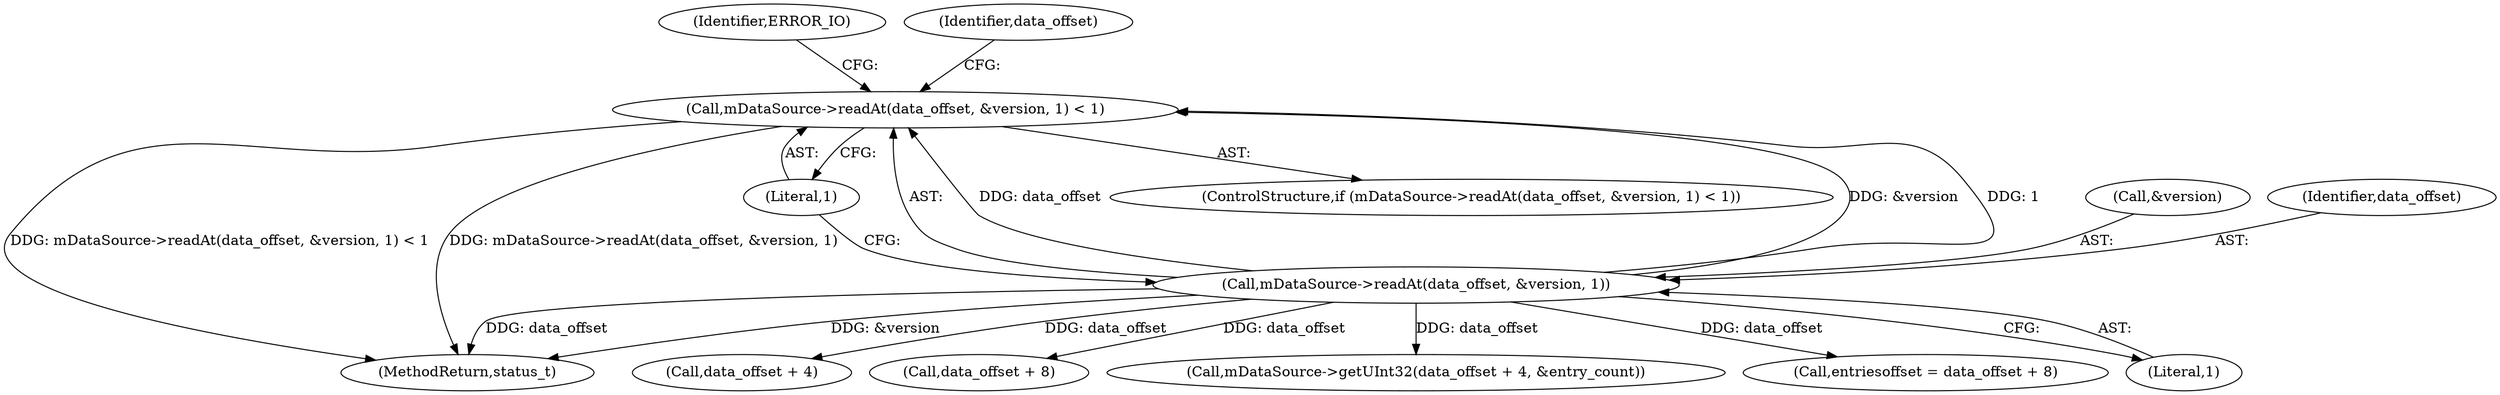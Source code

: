 digraph "0_Android_6fe85f7e15203e48df2cc3e8e1c4bc6ad49dc968@API" {
"1000602" [label="(Call,mDataSource->readAt(data_offset, &version, 1) < 1)"];
"1000603" [label="(Call,mDataSource->readAt(data_offset, &version, 1))"];
"1000605" [label="(Call,&version)"];
"1000607" [label="(Literal,1)"];
"1002927" [label="(MethodReturn,status_t)"];
"1000602" [label="(Call,mDataSource->readAt(data_offset, &version, 1) < 1)"];
"1000604" [label="(Identifier,data_offset)"];
"1000616" [label="(Call,data_offset + 4)"];
"1000645" [label="(Call,data_offset + 8)"];
"1000608" [label="(Literal,1)"];
"1000611" [label="(Identifier,ERROR_IO)"];
"1000601" [label="(ControlStructure,if (mDataSource->readAt(data_offset, &version, 1) < 1))"];
"1000615" [label="(Call,mDataSource->getUInt32(data_offset + 4, &entry_count))"];
"1000603" [label="(Call,mDataSource->readAt(data_offset, &version, 1))"];
"1000617" [label="(Identifier,data_offset)"];
"1000643" [label="(Call,entriesoffset = data_offset + 8)"];
"1000602" -> "1000601"  [label="AST: "];
"1000602" -> "1000608"  [label="CFG: "];
"1000603" -> "1000602"  [label="AST: "];
"1000608" -> "1000602"  [label="AST: "];
"1000611" -> "1000602"  [label="CFG: "];
"1000617" -> "1000602"  [label="CFG: "];
"1000602" -> "1002927"  [label="DDG: mDataSource->readAt(data_offset, &version, 1) < 1"];
"1000602" -> "1002927"  [label="DDG: mDataSource->readAt(data_offset, &version, 1)"];
"1000603" -> "1000602"  [label="DDG: data_offset"];
"1000603" -> "1000602"  [label="DDG: &version"];
"1000603" -> "1000602"  [label="DDG: 1"];
"1000603" -> "1000607"  [label="CFG: "];
"1000604" -> "1000603"  [label="AST: "];
"1000605" -> "1000603"  [label="AST: "];
"1000607" -> "1000603"  [label="AST: "];
"1000608" -> "1000603"  [label="CFG: "];
"1000603" -> "1002927"  [label="DDG: data_offset"];
"1000603" -> "1002927"  [label="DDG: &version"];
"1000603" -> "1000615"  [label="DDG: data_offset"];
"1000603" -> "1000616"  [label="DDG: data_offset"];
"1000603" -> "1000643"  [label="DDG: data_offset"];
"1000603" -> "1000645"  [label="DDG: data_offset"];
}
